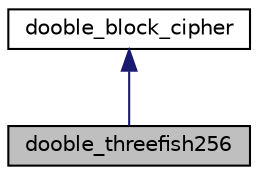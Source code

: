 digraph "dooble_threefish256"
{
  edge [fontname="Helvetica",fontsize="10",labelfontname="Helvetica",labelfontsize="10"];
  node [fontname="Helvetica",fontsize="10",shape=record];
  Node2 [label="dooble_threefish256",height=0.2,width=0.4,color="black", fillcolor="grey75", style="filled", fontcolor="black"];
  Node3 -> Node2 [dir="back",color="midnightblue",fontsize="10",style="solid",fontname="Helvetica"];
  Node3 [label="dooble_block_cipher",height=0.2,width=0.4,color="black", fillcolor="white", style="filled",URL="$classdooble__block__cipher.html"];
}
